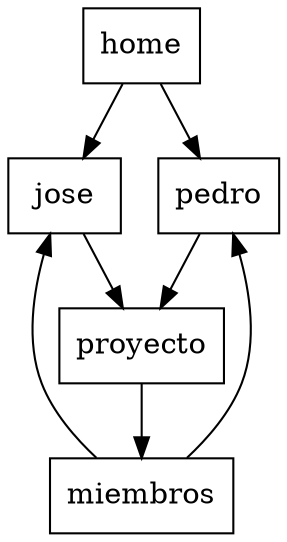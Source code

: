 digraph G {
	home -> jose -> proyecto -> miembros;
	home -> pedro -> proyecto;
	miembros -> jose;
	miembros -> pedro;
	{rank=same jose pedro};
	home [shape=box];
	jose [shape=box];
	proyecto [shape=box];
	pedro [shape=box];
	miembros [shape=box];
}
